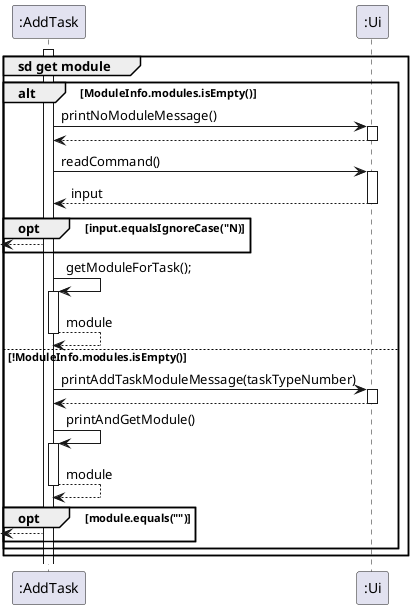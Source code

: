 @startuml

group sd get module

activate ":AddTask"
alt ModuleInfo.modules.isEmpty()
":AddTask" -> ":Ui"++ : printNoModuleMessage()
return
":AddTask" -> ":Ui"++ : readCommand()
return input
    opt input.equalsIgnoreCase("N)
    <-- ":AddTask"
    end
":AddTask" -> ":AddTask"++ : getModuleForTask();
return module

else !ModuleInfo.modules.isEmpty()
":AddTask" -> ":Ui"++ : printAddTaskModuleMessage(taskTypeNumber)
return
":AddTask" -> ":AddTask"++ : printAndGetModule()
return module
    opt module.equals("")
    <-- ":AddTask"
    end
end
end
@enduml